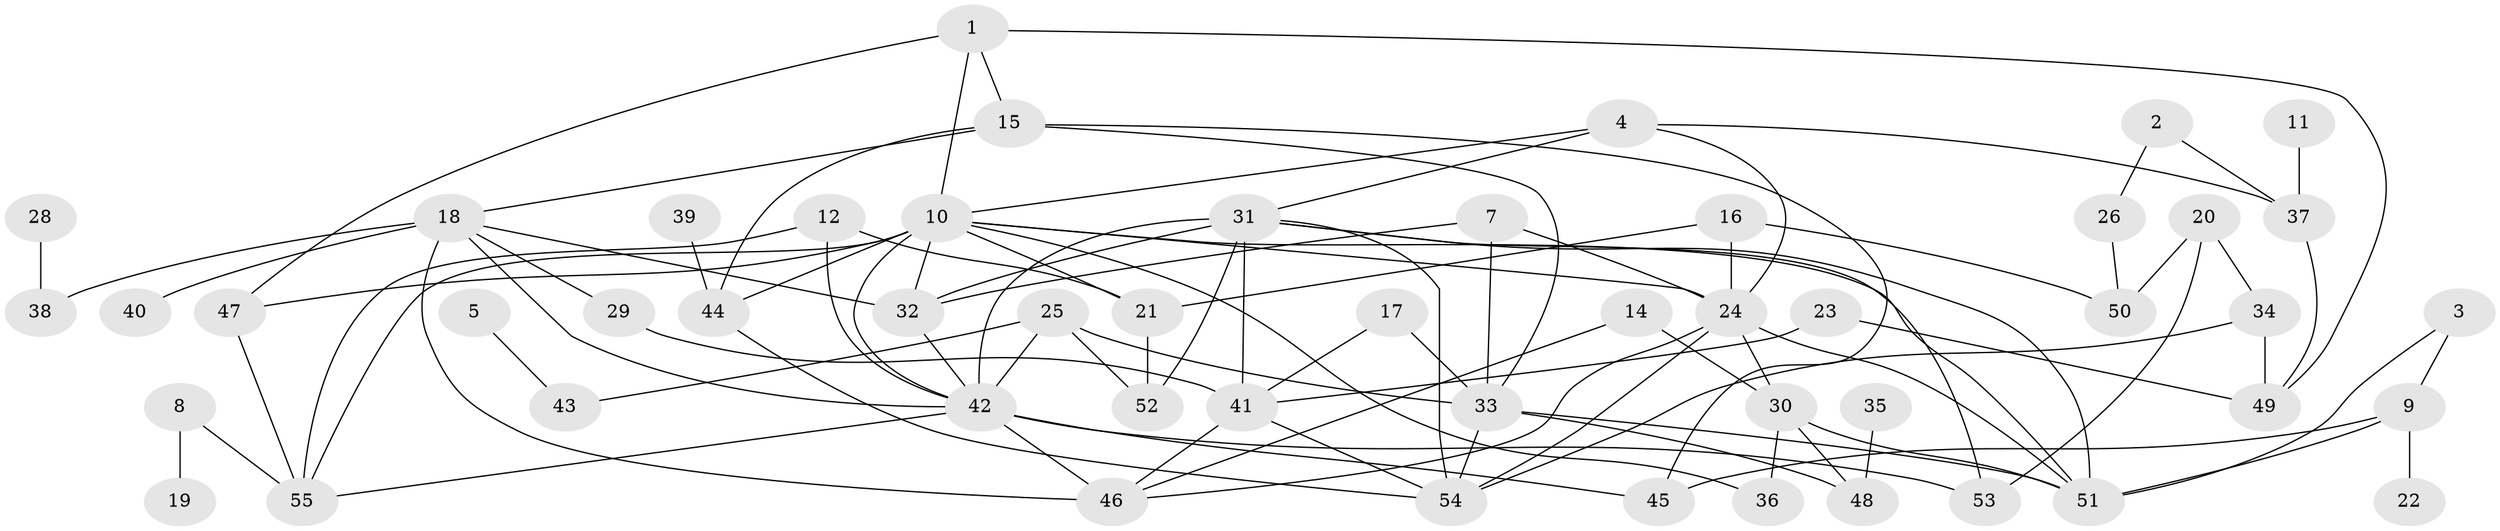 // original degree distribution, {2: 0.28440366972477066, 1: 0.1651376146788991, 4: 0.07339449541284404, 3: 0.27522935779816515, 5: 0.11009174311926606, 0: 0.027522935779816515, 7: 0.03669724770642202, 8: 0.009174311926605505, 6: 0.01834862385321101}
// Generated by graph-tools (version 1.1) at 2025/00/03/09/25 03:00:51]
// undirected, 52 vertices, 95 edges
graph export_dot {
graph [start="1"]
  node [color=gray90,style=filled];
  1;
  2;
  3;
  4;
  5;
  7;
  8;
  9;
  10;
  11;
  12;
  14;
  15;
  16;
  17;
  18;
  19;
  20;
  21;
  22;
  23;
  24;
  25;
  26;
  28;
  29;
  30;
  31;
  32;
  33;
  34;
  35;
  36;
  37;
  38;
  39;
  40;
  41;
  42;
  43;
  44;
  45;
  46;
  47;
  48;
  49;
  50;
  51;
  52;
  53;
  54;
  55;
  1 -- 10 [weight=1.0];
  1 -- 15 [weight=1.0];
  1 -- 47 [weight=1.0];
  1 -- 49 [weight=1.0];
  2 -- 26 [weight=1.0];
  2 -- 37 [weight=1.0];
  3 -- 9 [weight=1.0];
  3 -- 51 [weight=1.0];
  4 -- 10 [weight=1.0];
  4 -- 24 [weight=1.0];
  4 -- 31 [weight=1.0];
  4 -- 37 [weight=1.0];
  5 -- 43 [weight=1.0];
  7 -- 24 [weight=1.0];
  7 -- 32 [weight=1.0];
  7 -- 33 [weight=1.0];
  8 -- 19 [weight=1.0];
  8 -- 55 [weight=1.0];
  9 -- 22 [weight=1.0];
  9 -- 45 [weight=1.0];
  9 -- 51 [weight=2.0];
  10 -- 21 [weight=1.0];
  10 -- 24 [weight=1.0];
  10 -- 32 [weight=1.0];
  10 -- 36 [weight=1.0];
  10 -- 42 [weight=1.0];
  10 -- 44 [weight=1.0];
  10 -- 47 [weight=1.0];
  10 -- 51 [weight=1.0];
  10 -- 55 [weight=1.0];
  11 -- 37 [weight=1.0];
  12 -- 21 [weight=1.0];
  12 -- 42 [weight=1.0];
  12 -- 55 [weight=1.0];
  14 -- 30 [weight=1.0];
  14 -- 46 [weight=1.0];
  15 -- 18 [weight=1.0];
  15 -- 33 [weight=1.0];
  15 -- 44 [weight=1.0];
  15 -- 45 [weight=1.0];
  16 -- 21 [weight=1.0];
  16 -- 24 [weight=1.0];
  16 -- 50 [weight=1.0];
  17 -- 33 [weight=1.0];
  17 -- 41 [weight=1.0];
  18 -- 29 [weight=1.0];
  18 -- 32 [weight=1.0];
  18 -- 38 [weight=1.0];
  18 -- 40 [weight=1.0];
  18 -- 42 [weight=1.0];
  18 -- 46 [weight=2.0];
  20 -- 34 [weight=1.0];
  20 -- 50 [weight=1.0];
  20 -- 53 [weight=1.0];
  21 -- 52 [weight=1.0];
  23 -- 41 [weight=1.0];
  23 -- 49 [weight=1.0];
  24 -- 30 [weight=1.0];
  24 -- 46 [weight=1.0];
  24 -- 51 [weight=1.0];
  24 -- 54 [weight=1.0];
  25 -- 33 [weight=1.0];
  25 -- 42 [weight=1.0];
  25 -- 43 [weight=1.0];
  25 -- 52 [weight=1.0];
  26 -- 50 [weight=1.0];
  28 -- 38 [weight=1.0];
  29 -- 41 [weight=1.0];
  30 -- 36 [weight=2.0];
  30 -- 48 [weight=1.0];
  30 -- 51 [weight=1.0];
  31 -- 32 [weight=2.0];
  31 -- 41 [weight=1.0];
  31 -- 42 [weight=1.0];
  31 -- 51 [weight=1.0];
  31 -- 52 [weight=2.0];
  31 -- 53 [weight=1.0];
  31 -- 54 [weight=1.0];
  32 -- 42 [weight=1.0];
  33 -- 48 [weight=1.0];
  33 -- 51 [weight=1.0];
  33 -- 54 [weight=1.0];
  34 -- 49 [weight=1.0];
  34 -- 54 [weight=1.0];
  35 -- 48 [weight=1.0];
  37 -- 49 [weight=1.0];
  39 -- 44 [weight=1.0];
  41 -- 46 [weight=1.0];
  41 -- 54 [weight=1.0];
  42 -- 45 [weight=1.0];
  42 -- 46 [weight=1.0];
  42 -- 53 [weight=2.0];
  42 -- 55 [weight=1.0];
  44 -- 54 [weight=1.0];
  47 -- 55 [weight=1.0];
}
